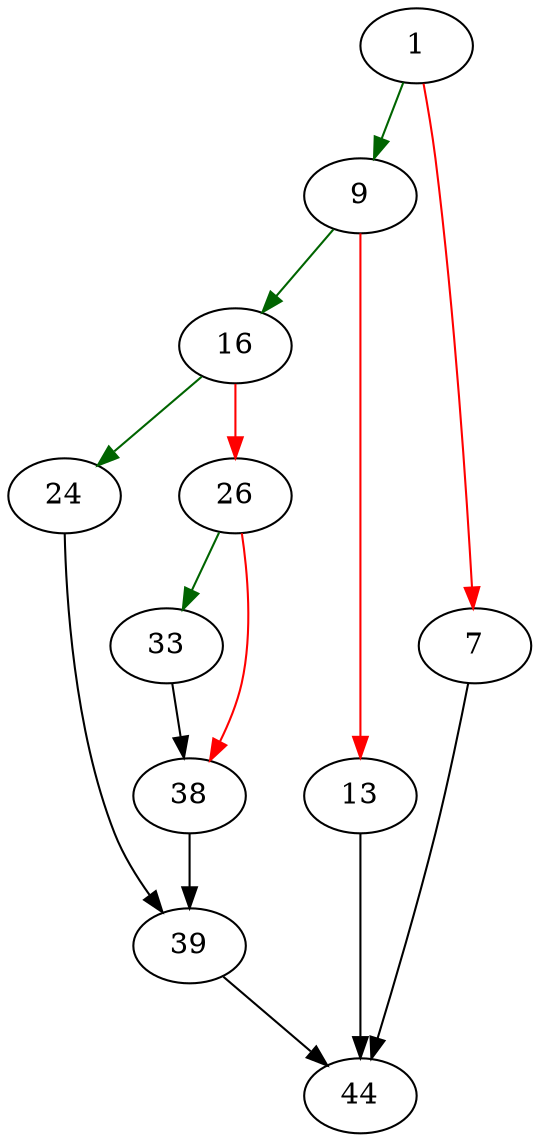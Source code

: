 strict digraph "sqlite3_errmsg" {
	// Node definitions.
	1 [entry=true];
	9;
	7;
	44;
	16;
	13;
	24;
	26;
	39;
	33;
	38;

	// Edge definitions.
	1 -> 9 [
		color=darkgreen
		cond=true
	];
	1 -> 7 [
		color=red
		cond=false
	];
	9 -> 16 [
		color=darkgreen
		cond=true
	];
	9 -> 13 [
		color=red
		cond=false
	];
	7 -> 44;
	16 -> 24 [
		color=darkgreen
		cond=true
	];
	16 -> 26 [
		color=red
		cond=false
	];
	13 -> 44;
	24 -> 39;
	26 -> 33 [
		color=darkgreen
		cond=true
	];
	26 -> 38 [
		color=red
		cond=false
	];
	39 -> 44;
	33 -> 38;
	38 -> 39;
}